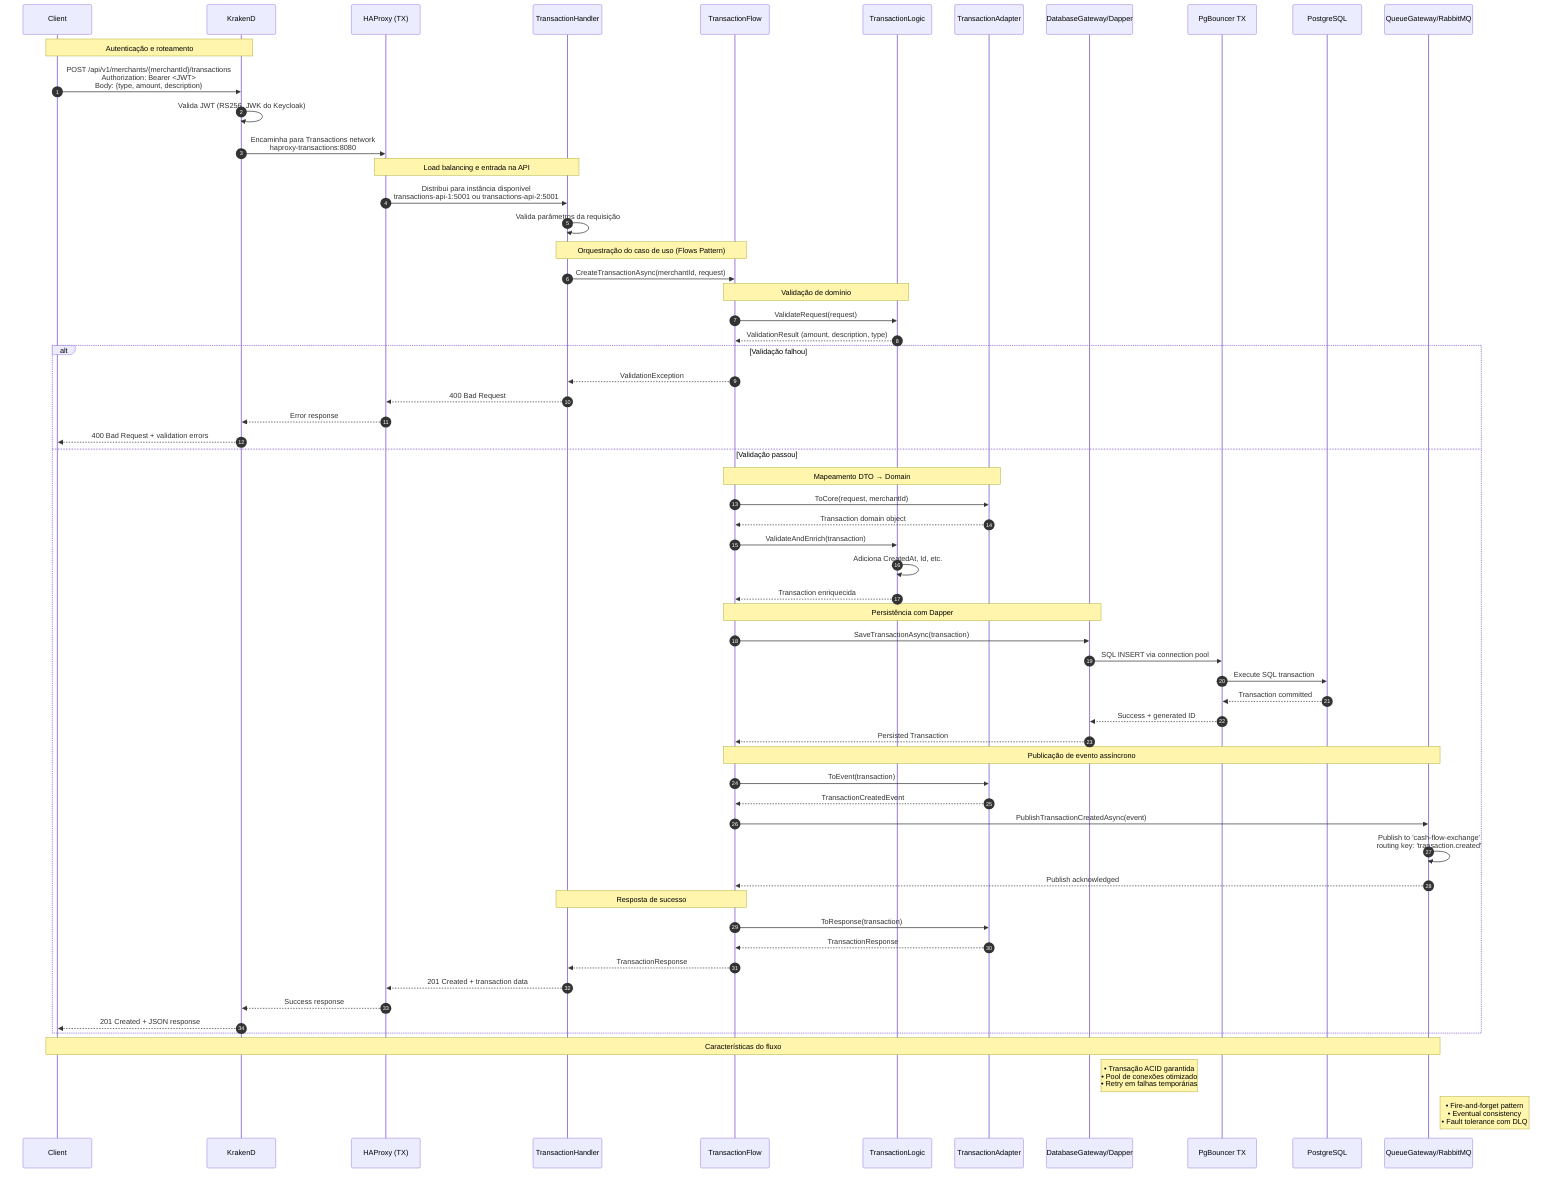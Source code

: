 sequenceDiagram
  autonumber
  participant Client
  participant Gateway as KrakenD
  participant LB as HAProxy (TX)
  participant Handler as TransactionHandler
  participant Flow as TransactionFlow
  participant Logic as TransactionLogic
  participant Adapter as TransactionAdapter
  participant DB as DatabaseGateway/Dapper
  participant PgBouncer as PgBouncer TX
  participant PostgresDB as PostgreSQL
  participant MQ as QueueGateway/RabbitMQ

  Note over Client,Gateway: Autenticação e roteamento
  Client->>Gateway: POST /api/v1/merchants/{merchantId}/transactions<br/>Authorization: Bearer <JWT><br/>Body: {type, amount, description}
  Gateway->>Gateway: Valida JWT (RS256, JWK do Keycloak)
  Gateway->>LB: Encaminha para Transactions network<br/>haproxy-transactions:8080

  Note over LB,Handler: Load balancing e entrada na API
  LB->>Handler: Distribui para instância disponível<br/>transactions-api-1:5001 ou transactions-api-2:5001
  Handler->>Handler: Valida parâmetros da requisição

  Note over Handler,Flow: Orquestração do caso de uso (Flows Pattern)
  Handler->>Flow: CreateTransactionAsync(merchantId, request)

  Note over Flow,Logic: Validação de domínio
  Flow->>Logic: ValidateRequest(request)
  Logic-->>Flow: ValidationResult (amount, description, type)

  alt Validação falhou
    Flow-->>Handler: ValidationException
    Handler-->>LB: 400 Bad Request
    LB-->>Gateway: Error response
    Gateway-->>Client: 400 Bad Request + validation errors
  else Validação passou
    Note over Flow,Adapter: Mapeamento DTO → Domain
    Flow->>Adapter: ToCore(request, merchantId)
    Adapter-->>Flow: Transaction domain object

    Flow->>Logic: ValidateAndEnrich(transaction)
    Logic->>Logic: Adiciona CreatedAt, Id, etc.
    Logic-->>Flow: Transaction enriquecida

    Note over Flow,DB: Persistência com Dapper
    Flow->>DB: SaveTransactionAsync(transaction)
    DB->>PgBouncer: SQL INSERT via connection pool
    PgBouncer->>PostgresDB: Execute SQL transaction
    PostgresDB-->>PgBouncer: Transaction committed
    PgBouncer-->>DB: Success + generated ID
    DB-->>Flow: Persisted Transaction

    Note over Flow,MQ: Publicação de evento assíncrono
    Flow->>Adapter: ToEvent(transaction)
    Adapter-->>Flow: TransactionCreatedEvent
    Flow->>MQ: PublishTransactionCreatedAsync(event)
    MQ->>MQ: Publish to 'cash-flow-exchange'<br/>routing key: 'transaction.created'
    MQ-->>Flow: Publish acknowledged

    Note over Flow,Handler: Resposta de sucesso
    Flow->>Adapter: ToResponse(transaction)
    Adapter-->>Flow: TransactionResponse
    Flow-->>Handler: TransactionResponse
    Handler-->>LB: 201 Created + transaction data
    LB-->>Gateway: Success response
    Gateway-->>Client: 201 Created + JSON response
  end

  Note over Client,MQ: Características do fluxo
  Note right of DB: • Transação ACID garantida<br/>• Pool de conexões otimizado<br/>• Retry em falhas temporárias
  Note right of MQ: • Fire-and-forget pattern<br/>• Eventual consistency<br/>• Fault tolerance com DLQ